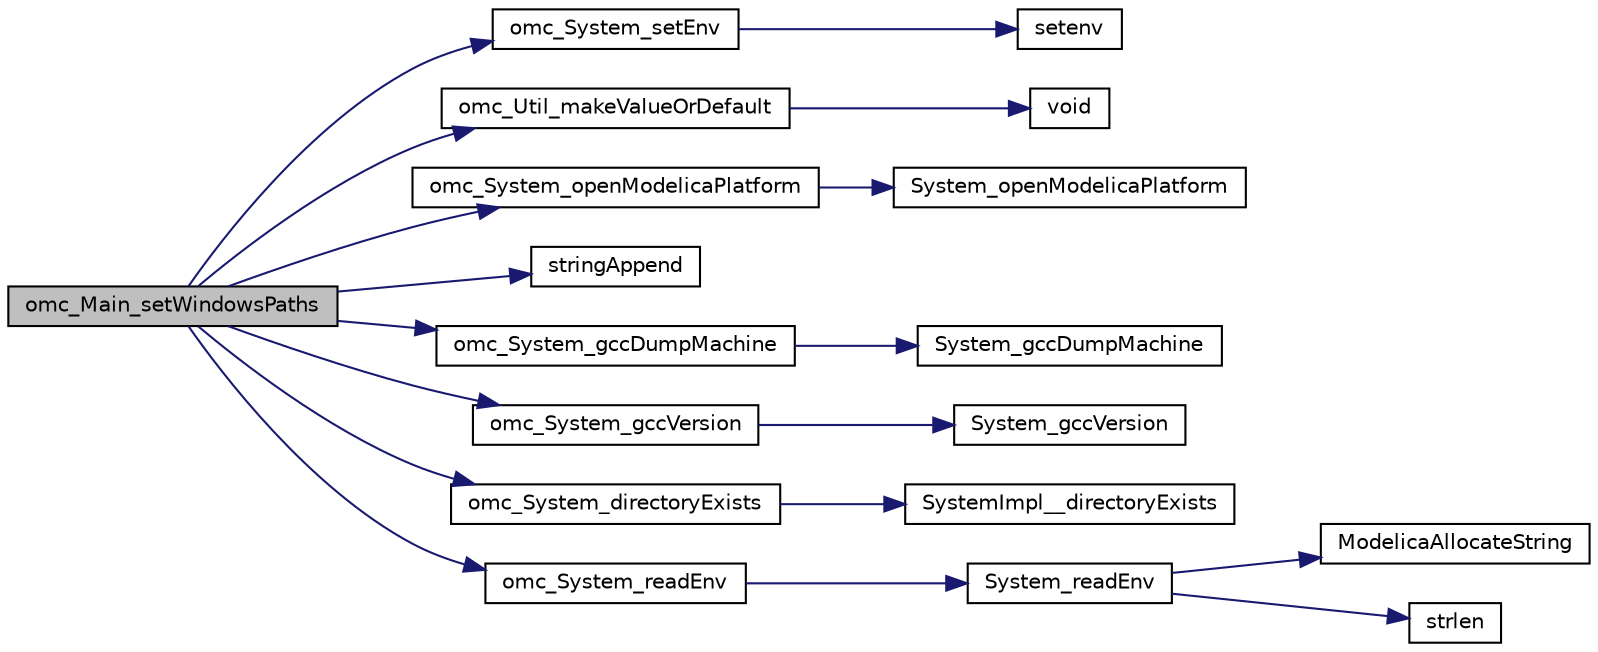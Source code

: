 digraph "omc_Main_setWindowsPaths"
{
  edge [fontname="Helvetica",fontsize="10",labelfontname="Helvetica",labelfontsize="10"];
  node [fontname="Helvetica",fontsize="10",shape=record];
  rankdir="LR";
  Node1149 [label="omc_Main_setWindowsPaths",height=0.2,width=0.4,color="black", fillcolor="grey75", style="filled", fontcolor="black"];
  Node1149 -> Node1150 [color="midnightblue",fontsize="10",style="solid",fontname="Helvetica"];
  Node1150 [label="omc_System_setEnv",height=0.2,width=0.4,color="black", fillcolor="white", style="filled",URL="$d1/d95/_system_8c.html#ad78b40eba46de7bf2e335b0d87c09cfb"];
  Node1150 -> Node1151 [color="midnightblue",fontsize="10",style="solid",fontname="Helvetica"];
  Node1151 [label="setenv",height=0.2,width=0.4,color="black", fillcolor="white", style="filled",URL="$d8/d28/_compiler_2boot_2build_2system_8h.html#a4f163149d0e7590ff98d7c8bbd17583d"];
  Node1149 -> Node1152 [color="midnightblue",fontsize="10",style="solid",fontname="Helvetica"];
  Node1152 [label="omc_Util_makeValueOrDefault",height=0.2,width=0.4,color="black", fillcolor="white", style="filled",URL="$d9/d7c/_compiler_2boot_2build_2util_8c.html#a393093cebeeb7d824c40b12941d08db5"];
  Node1152 -> Node1153 [color="midnightblue",fontsize="10",style="solid",fontname="Helvetica"];
  Node1153 [label="void",height=0.2,width=0.4,color="black", fillcolor="white", style="filled",URL="$d1/dd1/3rd_party_2gc_2include_2gc_8h.html#acacfa47efcc44a29f7bb7d98f2a000f8"];
  Node1149 -> Node1154 [color="midnightblue",fontsize="10",style="solid",fontname="Helvetica"];
  Node1154 [label="omc_System_openModelicaPlatform",height=0.2,width=0.4,color="black", fillcolor="white", style="filled",URL="$d1/d95/_system_8c.html#abe04d04fb5a0a8ddc744732fc7d9d0e4"];
  Node1154 -> Node1155 [color="midnightblue",fontsize="10",style="solid",fontname="Helvetica"];
  Node1155 [label="System_openModelicaPlatform",height=0.2,width=0.4,color="black", fillcolor="white", style="filled",URL="$d8/d28/_compiler_2boot_2build_2system_8h.html#ac246051d1656a3d5c85c18f98e5cef16"];
  Node1149 -> Node1156 [color="midnightblue",fontsize="10",style="solid",fontname="Helvetica"];
  Node1156 [label="stringAppend",height=0.2,width=0.4,color="black", fillcolor="white", style="filled",URL="$d7/deb/build_2include_2omc_2c_2util_2modelica__string_8c.html#a751007abc59e9ca7978f2af10a0c814f"];
  Node1149 -> Node1157 [color="midnightblue",fontsize="10",style="solid",fontname="Helvetica"];
  Node1157 [label="omc_System_gccDumpMachine",height=0.2,width=0.4,color="black", fillcolor="white", style="filled",URL="$d1/d95/_system_8c.html#a1276ca1bcf3dd437c2f971296ff97a06"];
  Node1157 -> Node1158 [color="midnightblue",fontsize="10",style="solid",fontname="Helvetica"];
  Node1158 [label="System_gccDumpMachine",height=0.2,width=0.4,color="black", fillcolor="white", style="filled",URL="$d8/d28/_compiler_2boot_2build_2system_8h.html#a43dfe70da444c1df848a45917590335e"];
  Node1149 -> Node1159 [color="midnightblue",fontsize="10",style="solid",fontname="Helvetica"];
  Node1159 [label="omc_System_gccVersion",height=0.2,width=0.4,color="black", fillcolor="white", style="filled",URL="$d1/d95/_system_8c.html#a0c32f940e068780b947abca1d5c70731"];
  Node1159 -> Node1160 [color="midnightblue",fontsize="10",style="solid",fontname="Helvetica"];
  Node1160 [label="System_gccVersion",height=0.2,width=0.4,color="black", fillcolor="white", style="filled",URL="$d8/d28/_compiler_2boot_2build_2system_8h.html#a287e6834fa8bc1970c6e160dbe978e3e"];
  Node1149 -> Node1161 [color="midnightblue",fontsize="10",style="solid",fontname="Helvetica"];
  Node1161 [label="omc_System_directoryExists",height=0.2,width=0.4,color="black", fillcolor="white", style="filled",URL="$d1/d95/_system_8c.html#a0b2aafcdbb9b7c0079fdfebd82f638a3"];
  Node1161 -> Node1162 [color="midnightblue",fontsize="10",style="solid",fontname="Helvetica"];
  Node1162 [label="SystemImpl__directoryExists",height=0.2,width=0.4,color="black", fillcolor="white", style="filled",URL="$d8/d28/_compiler_2boot_2build_2system_8h.html#a4779e28a7c6cdcf0752a95a3ce53b4c6"];
  Node1149 -> Node1163 [color="midnightblue",fontsize="10",style="solid",fontname="Helvetica"];
  Node1163 [label="omc_System_readEnv",height=0.2,width=0.4,color="black", fillcolor="white", style="filled",URL="$d1/d95/_system_8c.html#a7c0c4c6e57fe0d8a6f71c02f72eef9ba"];
  Node1163 -> Node1164 [color="midnightblue",fontsize="10",style="solid",fontname="Helvetica"];
  Node1164 [label="System_readEnv",height=0.2,width=0.4,color="black", fillcolor="white", style="filled",URL="$d8/d28/_compiler_2boot_2build_2system_8h.html#aeb00678c7263d51c5a33589439e239d7"];
  Node1164 -> Node1165 [color="midnightblue",fontsize="10",style="solid",fontname="Helvetica"];
  Node1165 [label="ModelicaAllocateString",height=0.2,width=0.4,color="black", fillcolor="white", style="filled",URL="$d7/dcd/group__core_utils.html#gaeccaa0b46edead0608a6982dddb917ec",tooltip="Allocate memory for a Modelica string which is used as return argument of an external Modelica functi..."];
  Node1164 -> Node1166 [color="midnightblue",fontsize="10",style="solid",fontname="Helvetica"];
  Node1166 [label="strlen",height=0.2,width=0.4,color="black", fillcolor="white", style="filled",URL="$d7/d57/iregex_8c.html#a492442620ce65db20fe7297b43cbca65"];
}
